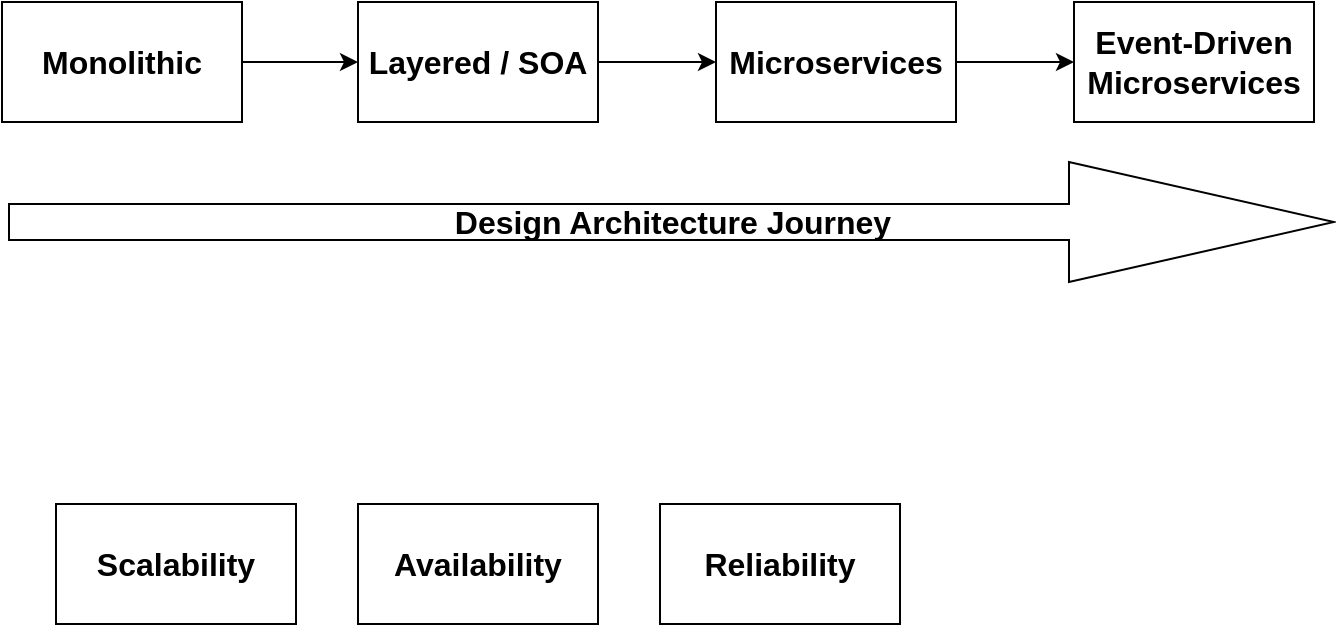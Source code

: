 <mxfile version="15.2.7" type="device"><diagram id="9yy47Hrb_X02eXC8iBCT" name="Page-1"><mxGraphModel dx="1506" dy="847" grid="0" gridSize="10" guides="1" tooltips="1" connect="1" arrows="1" fold="1" page="0" pageScale="1" pageWidth="850" pageHeight="1100" math="0" shadow="0"><root><mxCell id="0"/><mxCell id="1" parent="0"/><mxCell id="dMlbe1l62N97GyqAlNmw-4" value="" style="edgeStyle=orthogonalEdgeStyle;orthogonalLoop=1;jettySize=auto;html=1;fontSize=16;" parent="1" source="dMlbe1l62N97GyqAlNmw-2" target="dMlbe1l62N97GyqAlNmw-3" edge="1"><mxGeometry relative="1" as="geometry"/></mxCell><mxCell id="dMlbe1l62N97GyqAlNmw-2" value="Monolithic" style="whiteSpace=wrap;html=1;fontStyle=1;fontSize=16;" parent="1" vertex="1"><mxGeometry x="-13" y="171" width="120" height="60" as="geometry"/></mxCell><mxCell id="dMlbe1l62N97GyqAlNmw-6" value="" style="edgeStyle=orthogonalEdgeStyle;orthogonalLoop=1;jettySize=auto;html=1;fontSize=16;" parent="1" source="dMlbe1l62N97GyqAlNmw-3" target="dMlbe1l62N97GyqAlNmw-7" edge="1"><mxGeometry relative="1" as="geometry"><mxPoint x="303" y="201" as="targetPoint"/></mxGeometry></mxCell><mxCell id="dMlbe1l62N97GyqAlNmw-3" value="Layered / SOA" style="whiteSpace=wrap;html=1;fontStyle=1;fontSize=16;" parent="1" vertex="1"><mxGeometry x="165" y="171" width="120" height="60" as="geometry"/></mxCell><mxCell id="dMlbe1l62N97GyqAlNmw-10" value="" style="edgeStyle=orthogonalEdgeStyle;orthogonalLoop=1;jettySize=auto;html=1;fontSize=16;" parent="1" source="dMlbe1l62N97GyqAlNmw-7" target="dMlbe1l62N97GyqAlNmw-9" edge="1"><mxGeometry relative="1" as="geometry"/></mxCell><mxCell id="dMlbe1l62N97GyqAlNmw-7" value="Microservices" style="whiteSpace=wrap;html=1;fontStyle=1;fontSize=16;" parent="1" vertex="1"><mxGeometry x="344" y="171" width="120" height="60" as="geometry"/></mxCell><mxCell id="dMlbe1l62N97GyqAlNmw-9" value="Event-Driven&lt;br&gt;Microservices" style="whiteSpace=wrap;html=1;fontStyle=1;fontSize=16;" parent="1" vertex="1"><mxGeometry x="523" y="171" width="120" height="60" as="geometry"/></mxCell><mxCell id="dMlbe1l62N97GyqAlNmw-11" value="Design Architecture Journey" style="shape=singleArrow;whiteSpace=wrap;html=1;fontSize=16;fontStyle=1;" parent="1" vertex="1"><mxGeometry x="-9.5" y="251" width="662.5" height="60" as="geometry"/></mxCell><mxCell id="dMlbe1l62N97GyqAlNmw-12" value="Scalability" style="whiteSpace=wrap;html=1;fontStyle=1;fontSize=16;" parent="1" vertex="1"><mxGeometry x="14" y="422" width="120" height="60" as="geometry"/></mxCell><mxCell id="dMlbe1l62N97GyqAlNmw-13" value="Availability" style="whiteSpace=wrap;html=1;fontStyle=1;fontSize=16;" parent="1" vertex="1"><mxGeometry x="165" y="422" width="120" height="60" as="geometry"/></mxCell><mxCell id="dMlbe1l62N97GyqAlNmw-14" value="Reliability" style="whiteSpace=wrap;html=1;fontStyle=1;fontSize=16;" parent="1" vertex="1"><mxGeometry x="316" y="422" width="120" height="60" as="geometry"/></mxCell></root></mxGraphModel></diagram></mxfile>